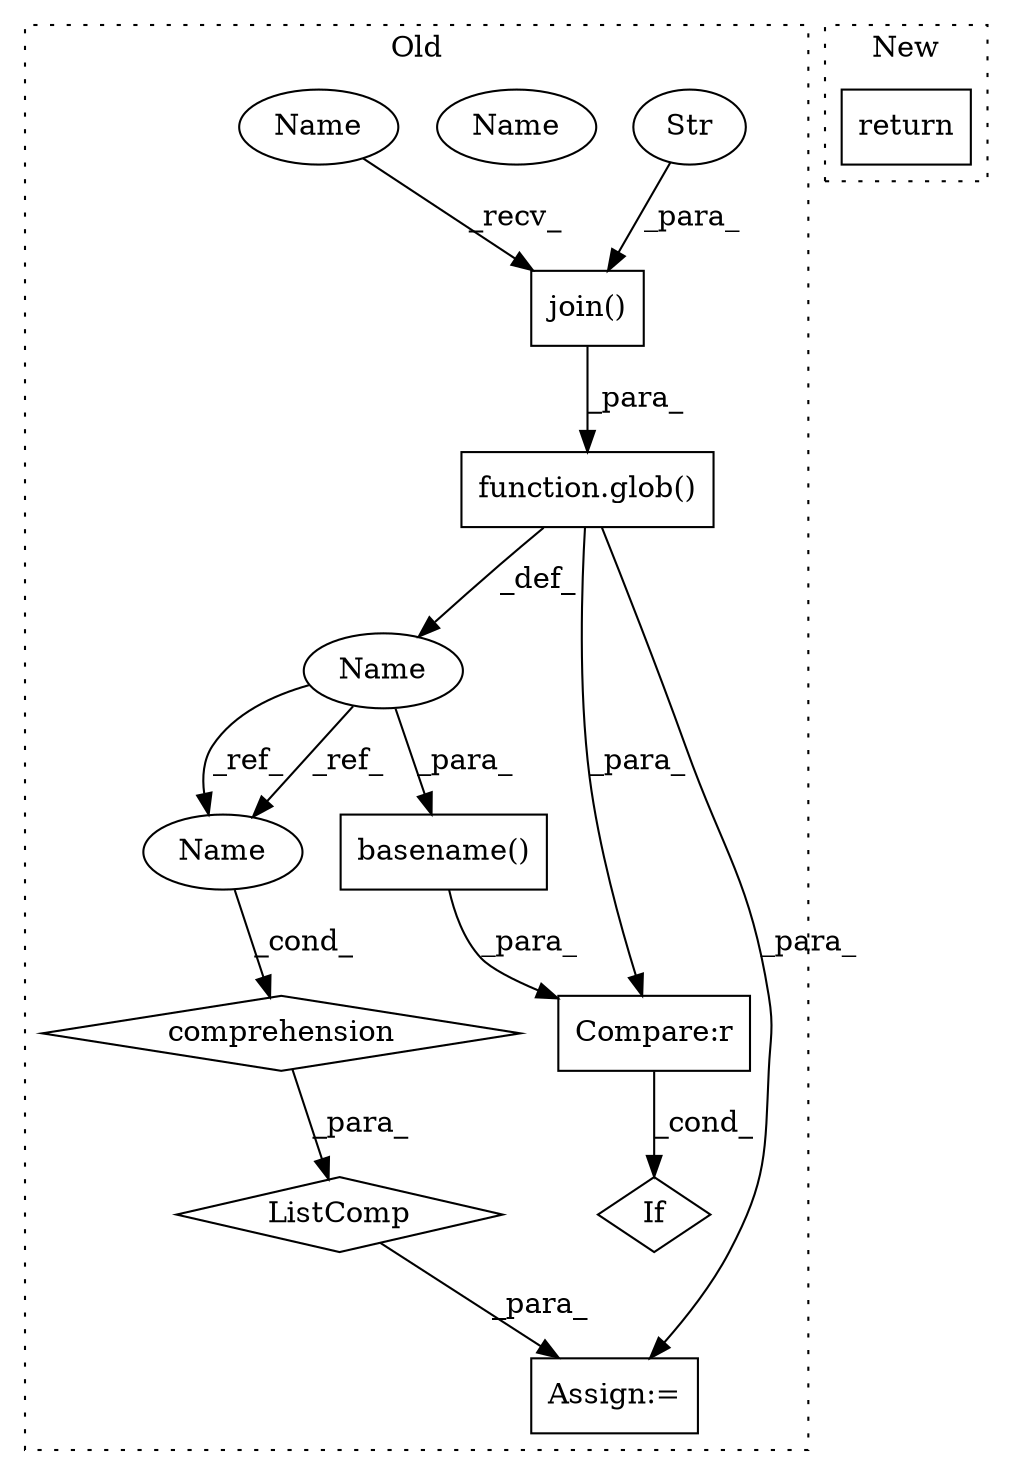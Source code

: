 digraph G {
subgraph cluster0 {
1 [label="function.glob()" a="75" s="2677,2705" l="5,1" shape="box"];
3 [label="join()" a="75" s="2682,2704" l="9,1" shape="box"];
4 [label="Str" a="66" s="2697" l="7" shape="ellipse"];
5 [label="If" a="96" s="2722" l="46" shape="diamond"];
6 [label="ListComp" a="106" s="2665" l="104" shape="diamond"];
7 [label="comprehension" a="45" s="2668" l="3" shape="diamond"];
8 [label="Name" a="87" s="2666" l="1" shape="ellipse"];
9 [label="Name" a="87" s="2672" l="1" shape="ellipse"];
10 [label="Assign:=" a="68" s="2662" l="3" shape="box"];
11 [label="basename()" a="75" s="2722,2736" l="13,1" shape="box"];
12 [label="Compare:r" a="40" s="2722" l="46" shape="box"];
13 [label="Name" a="87" s="2682" l="3" shape="ellipse"];
14 [label="Name" a="87" s="2666" l="1" shape="ellipse"];
label = "Old";
style="dotted";
}
subgraph cluster1 {
2 [label="return" a="93" s="2650" l="7" shape="box"];
label = "New";
style="dotted";
}
1 -> 9 [label="_def_"];
1 -> 12 [label="_para_"];
1 -> 10 [label="_para_"];
3 -> 1 [label="_para_"];
4 -> 3 [label="_para_"];
6 -> 10 [label="_para_"];
7 -> 6 [label="_para_"];
9 -> 14 [label="_ref_"];
9 -> 11 [label="_para_"];
9 -> 14 [label="_ref_"];
11 -> 12 [label="_para_"];
12 -> 5 [label="_cond_"];
13 -> 3 [label="_recv_"];
14 -> 7 [label="_cond_"];
}